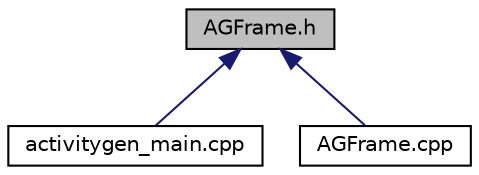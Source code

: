 digraph "AGFrame.h"
{
  edge [fontname="Helvetica",fontsize="10",labelfontname="Helvetica",labelfontsize="10"];
  node [fontname="Helvetica",fontsize="10",shape=record];
  Node2 [label="AGFrame.h",height=0.2,width=0.4,color="black", fillcolor="grey75", style="filled", fontcolor="black"];
  Node2 -> Node3 [dir="back",color="midnightblue",fontsize="10",style="solid",fontname="Helvetica"];
  Node3 [label="activitygen_main.cpp",height=0.2,width=0.4,color="black", fillcolor="white", style="filled",URL="$d7/dae/activitygen__main_8cpp.html"];
  Node2 -> Node4 [dir="back",color="midnightblue",fontsize="10",style="solid",fontname="Helvetica"];
  Node4 [label="AGFrame.cpp",height=0.2,width=0.4,color="black", fillcolor="white", style="filled",URL="$d7/dcb/_a_g_frame_8cpp.html"];
}
